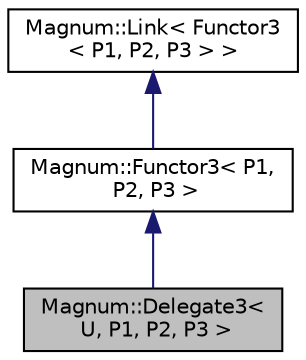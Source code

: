 digraph "Magnum::Delegate3&lt; U, P1, P2, P3 &gt;"
{
  edge [fontname="Helvetica",fontsize="10",labelfontname="Helvetica",labelfontsize="10"];
  node [fontname="Helvetica",fontsize="10",shape=record];
  Node1 [label="Magnum::Delegate3\<\l U, P1, P2, P3 \>",height=0.2,width=0.4,color="black", fillcolor="grey75", style="filled", fontcolor="black"];
  Node2 -> Node1 [dir="back",color="midnightblue",fontsize="10",style="solid",fontname="Helvetica"];
  Node2 [label="Magnum::Functor3\< P1,\l P2, P3 \>",height=0.2,width=0.4,color="black", fillcolor="white", style="filled",URL="$class_magnum_1_1_functor3.html"];
  Node3 -> Node2 [dir="back",color="midnightblue",fontsize="10",style="solid",fontname="Helvetica"];
  Node3 [label="Magnum::Link\< Functor3\l\< P1, P2, P3 \> \>",height=0.2,width=0.4,color="black", fillcolor="white", style="filled",URL="$class_magnum_1_1_link.html"];
}

